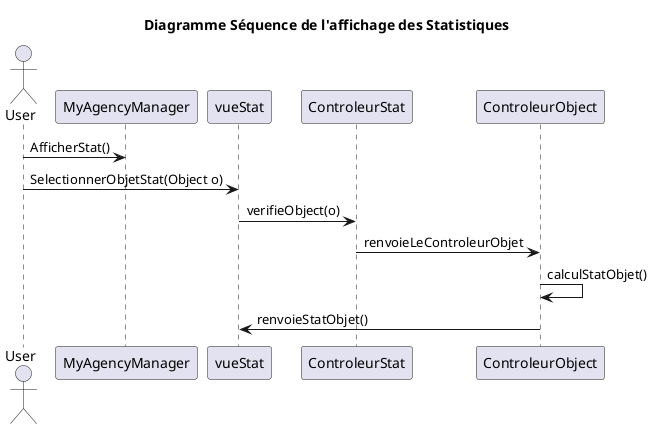 @startuml

title Diagramme Séquence de l'affichage des Statistiques

actor User as U
U -> MyAgencyManager : AfficherStat()
U -> vueStat :SelectionnerObjetStat(Object o)
vueStat -> ControleurStat : verifieObject(o)
ControleurStat -> ControleurObject :renvoieLeControleurObjet
ControleurObject -> ControleurObject: calculStatObjet()

ControleurObject -> vueStat: renvoieStatObjet()
@enduml

